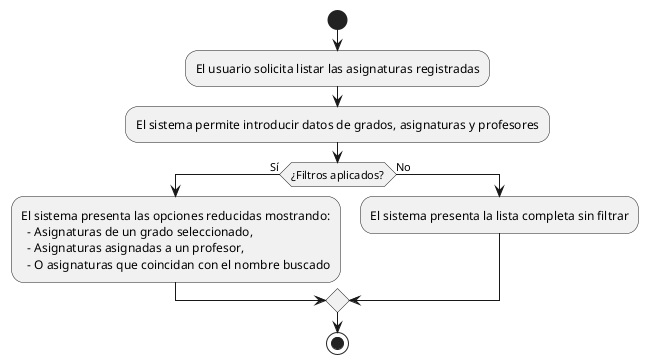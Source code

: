 @startuml
start
:El usuario solicita listar las asignaturas registradas;
:El sistema permite introducir datos de grados, asignaturas y profesores;
if (¿Filtros aplicados?) then (Sí)
  :El sistema presenta las opciones reducidas mostrando:
    - Asignaturas de un grado seleccionado,
    - Asignaturas asignadas a un profesor,
    - O asignaturas que coincidan con el nombre buscado;
else (No)
  :El sistema presenta la lista completa sin filtrar;
endif
stop
@enduml